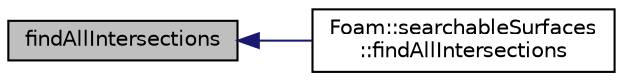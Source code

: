 digraph "findAllIntersections"
{
  bgcolor="transparent";
  edge [fontname="Helvetica",fontsize="10",labelfontname="Helvetica",labelfontsize="10"];
  node [fontname="Helvetica",fontsize="10",shape=record];
  rankdir="LR";
  Node1 [label="findAllIntersections",height=0.2,width=0.4,color="black", fillcolor="grey75", style="filled", fontcolor="black"];
  Node1 -> Node2 [dir="back",color="midnightblue",fontsize="10",style="solid",fontname="Helvetica"];
  Node2 [label="Foam::searchableSurfaces\l::findAllIntersections",height=0.2,width=0.4,color="black",URL="$a02263.html#a90762802d6ae355ea99052f4d06a6d98",tooltip="Find all intersections in order from start to end. Returns for. "];
}
